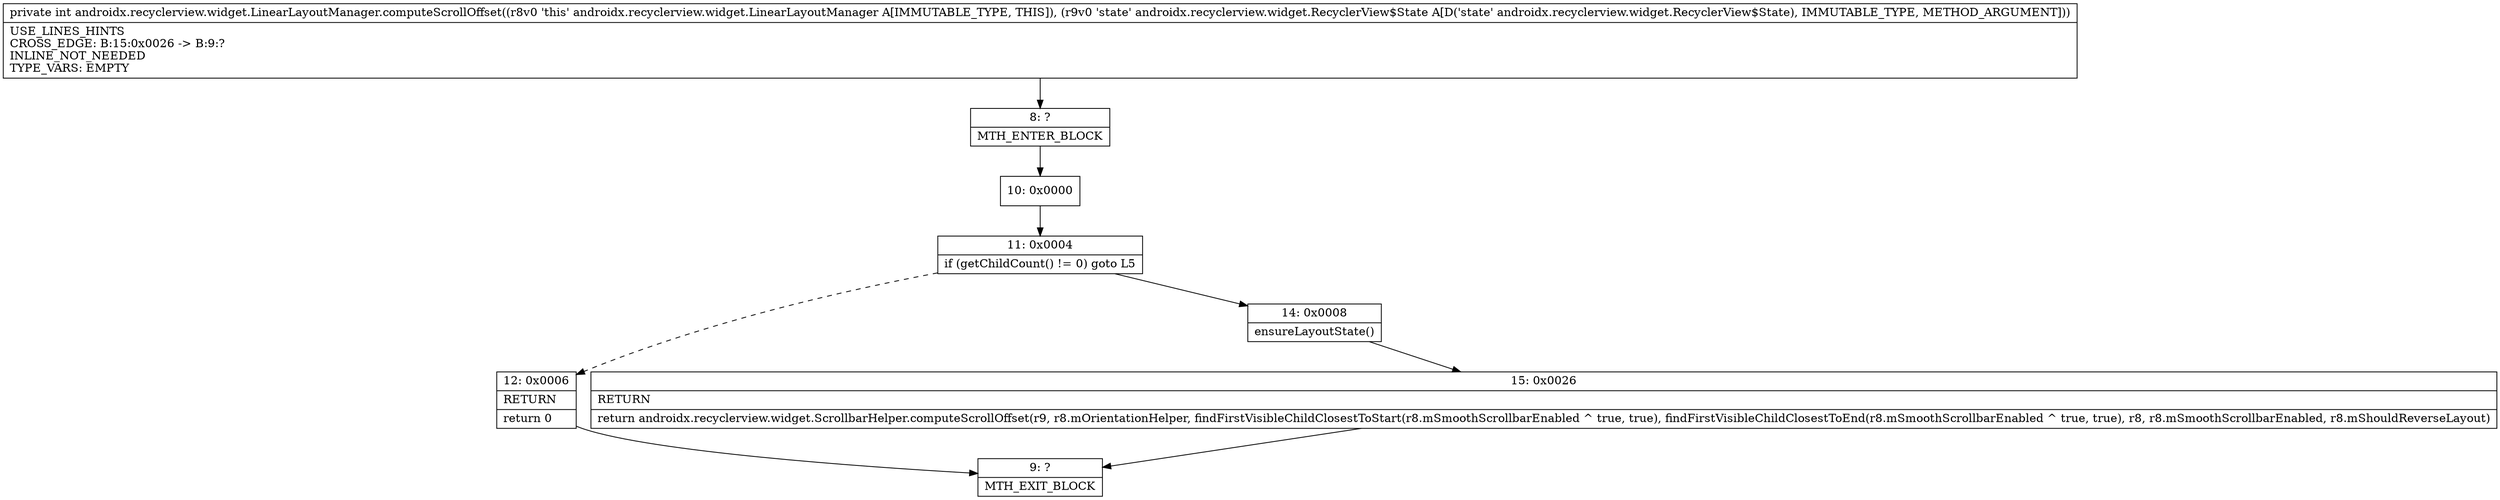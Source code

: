 digraph "CFG forandroidx.recyclerview.widget.LinearLayoutManager.computeScrollOffset(Landroidx\/recyclerview\/widget\/RecyclerView$State;)I" {
Node_8 [shape=record,label="{8\:\ ?|MTH_ENTER_BLOCK\l}"];
Node_10 [shape=record,label="{10\:\ 0x0000}"];
Node_11 [shape=record,label="{11\:\ 0x0004|if (getChildCount() != 0) goto L5\l}"];
Node_12 [shape=record,label="{12\:\ 0x0006|RETURN\l|return 0\l}"];
Node_9 [shape=record,label="{9\:\ ?|MTH_EXIT_BLOCK\l}"];
Node_14 [shape=record,label="{14\:\ 0x0008|ensureLayoutState()\l}"];
Node_15 [shape=record,label="{15\:\ 0x0026|RETURN\l|return androidx.recyclerview.widget.ScrollbarHelper.computeScrollOffset(r9, r8.mOrientationHelper, findFirstVisibleChildClosestToStart(r8.mSmoothScrollbarEnabled ^ true, true), findFirstVisibleChildClosestToEnd(r8.mSmoothScrollbarEnabled ^ true, true), r8, r8.mSmoothScrollbarEnabled, r8.mShouldReverseLayout)\l}"];
MethodNode[shape=record,label="{private int androidx.recyclerview.widget.LinearLayoutManager.computeScrollOffset((r8v0 'this' androidx.recyclerview.widget.LinearLayoutManager A[IMMUTABLE_TYPE, THIS]), (r9v0 'state' androidx.recyclerview.widget.RecyclerView$State A[D('state' androidx.recyclerview.widget.RecyclerView$State), IMMUTABLE_TYPE, METHOD_ARGUMENT]))  | USE_LINES_HINTS\lCROSS_EDGE: B:15:0x0026 \-\> B:9:?\lINLINE_NOT_NEEDED\lTYPE_VARS: EMPTY\l}"];
MethodNode -> Node_8;Node_8 -> Node_10;
Node_10 -> Node_11;
Node_11 -> Node_12[style=dashed];
Node_11 -> Node_14;
Node_12 -> Node_9;
Node_14 -> Node_15;
Node_15 -> Node_9;
}

